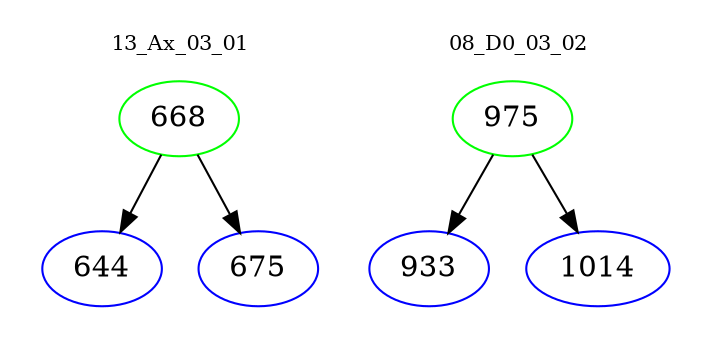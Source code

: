 digraph{
subgraph cluster_0 {
color = white
label = "13_Ax_03_01";
fontsize=10;
T0_668 [label="668", color="green"]
T0_668 -> T0_644 [color="black"]
T0_644 [label="644", color="blue"]
T0_668 -> T0_675 [color="black"]
T0_675 [label="675", color="blue"]
}
subgraph cluster_1 {
color = white
label = "08_D0_03_02";
fontsize=10;
T1_975 [label="975", color="green"]
T1_975 -> T1_933 [color="black"]
T1_933 [label="933", color="blue"]
T1_975 -> T1_1014 [color="black"]
T1_1014 [label="1014", color="blue"]
}
}
